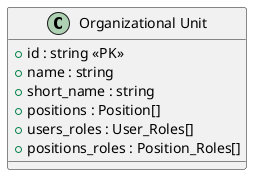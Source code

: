 @startuml ous_with_mapping

class "Organizational Unit" as OU {
  + id : string <<PK>>
  + name : string
  + short_name : string
  + positions : Position[]
  + users_roles : User_Roles[]
  + positions_roles : Position_Roles[]
}
